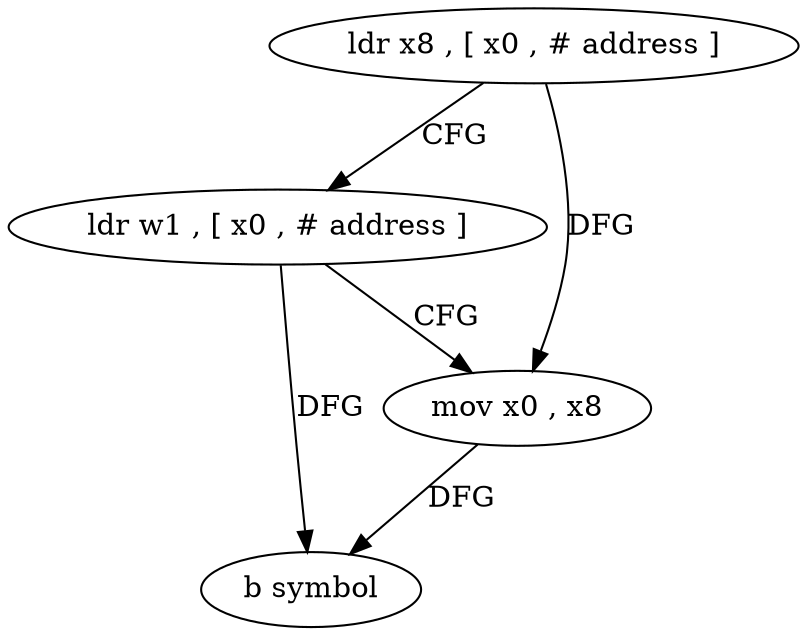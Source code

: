 digraph "func" {
"77444" [label = "ldr x8 , [ x0 , # address ]" ]
"77448" [label = "ldr w1 , [ x0 , # address ]" ]
"77452" [label = "mov x0 , x8" ]
"77456" [label = "b symbol" ]
"77444" -> "77448" [ label = "CFG" ]
"77444" -> "77452" [ label = "DFG" ]
"77448" -> "77452" [ label = "CFG" ]
"77448" -> "77456" [ label = "DFG" ]
"77452" -> "77456" [ label = "DFG" ]
}
